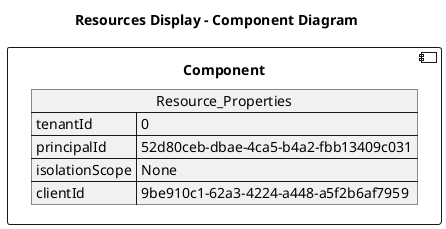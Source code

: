 @startuml

title Resources Display - Component Diagram

component Component {

json  Resource_Properties {
  "tenantId": "0",
  "principalId": "52d80ceb-dbae-4ca5-b4a2-fbb13409c031",
  "isolationScope": "None",
  "clientId": "9be910c1-62a3-4224-a448-a5f2b6af7959"
}
}
@enduml
